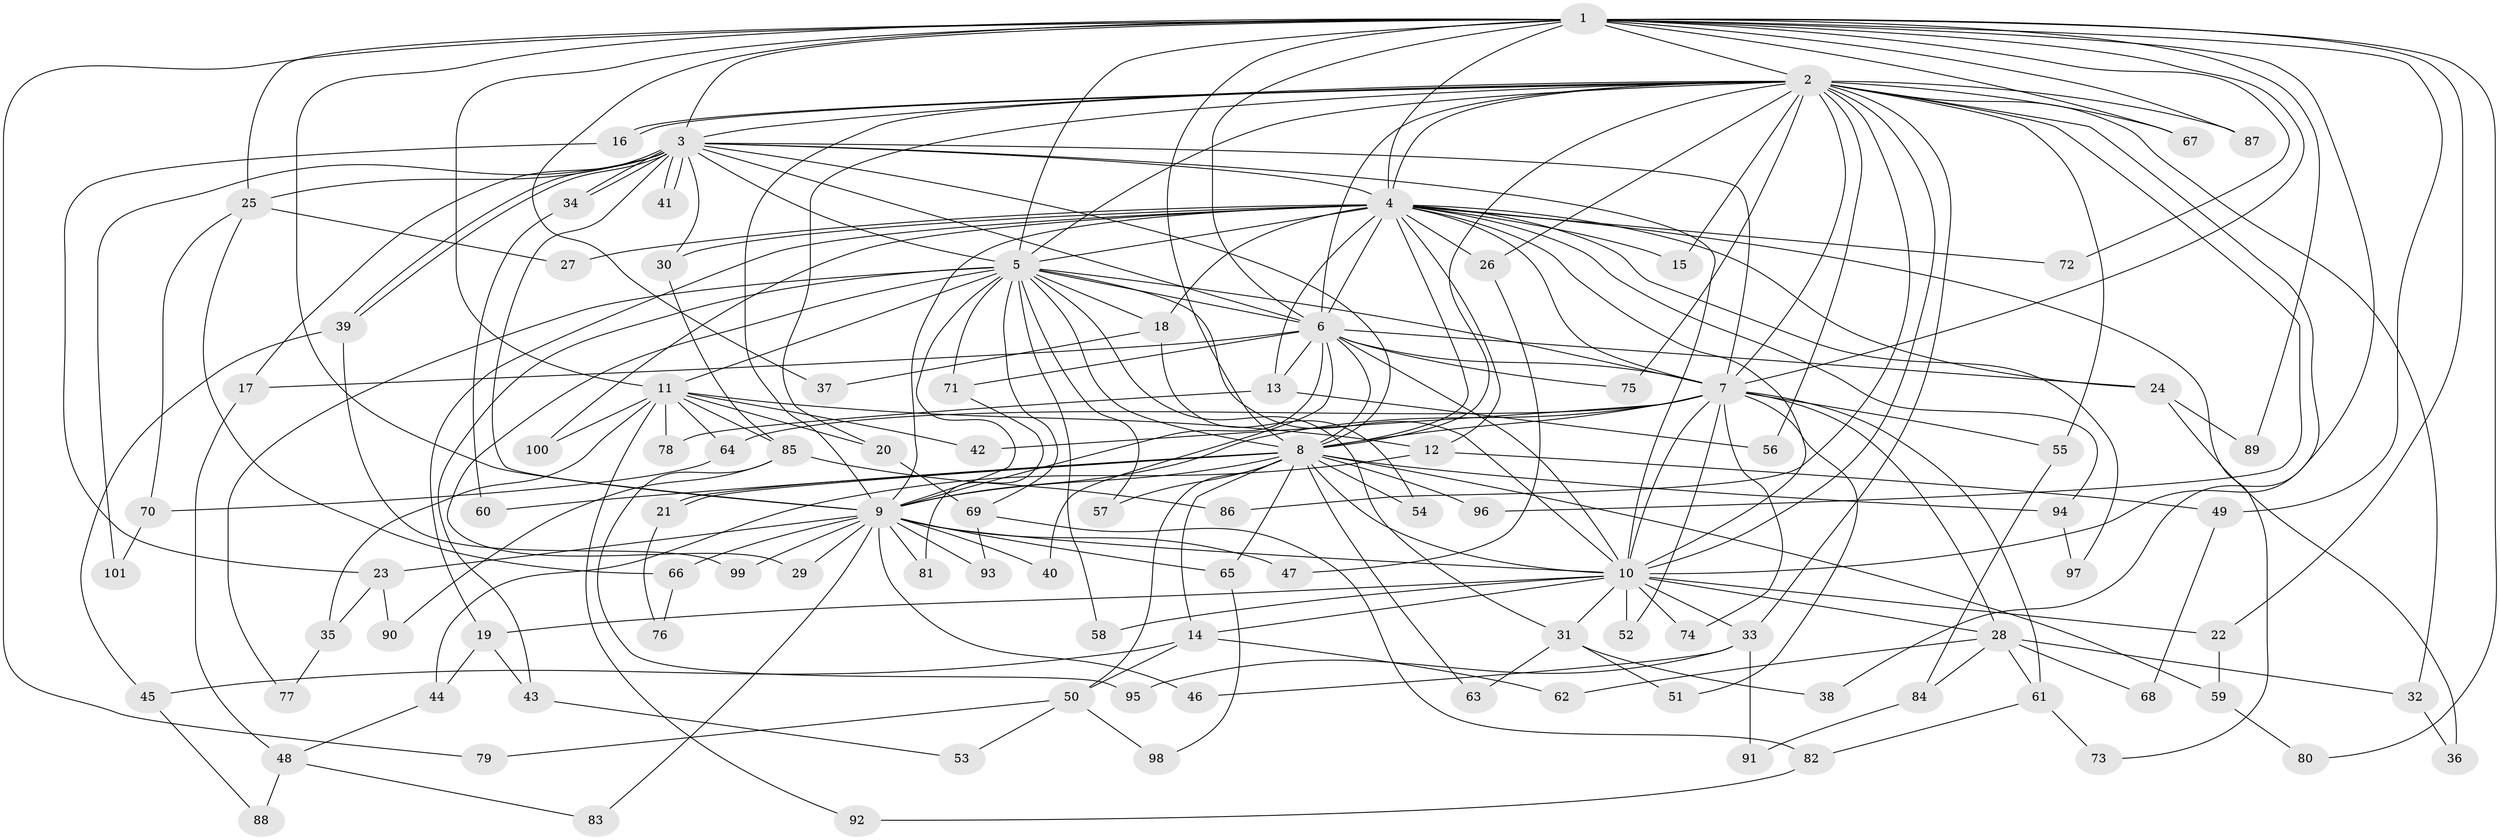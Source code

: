 // Generated by graph-tools (version 1.1) at 2025/25/03/09/25 03:25:36]
// undirected, 101 vertices, 227 edges
graph export_dot {
graph [start="1"]
  node [color=gray90,style=filled];
  1;
  2;
  3;
  4;
  5;
  6;
  7;
  8;
  9;
  10;
  11;
  12;
  13;
  14;
  15;
  16;
  17;
  18;
  19;
  20;
  21;
  22;
  23;
  24;
  25;
  26;
  27;
  28;
  29;
  30;
  31;
  32;
  33;
  34;
  35;
  36;
  37;
  38;
  39;
  40;
  41;
  42;
  43;
  44;
  45;
  46;
  47;
  48;
  49;
  50;
  51;
  52;
  53;
  54;
  55;
  56;
  57;
  58;
  59;
  60;
  61;
  62;
  63;
  64;
  65;
  66;
  67;
  68;
  69;
  70;
  71;
  72;
  73;
  74;
  75;
  76;
  77;
  78;
  79;
  80;
  81;
  82;
  83;
  84;
  85;
  86;
  87;
  88;
  89;
  90;
  91;
  92;
  93;
  94;
  95;
  96;
  97;
  98;
  99;
  100;
  101;
  1 -- 2;
  1 -- 3;
  1 -- 4;
  1 -- 5;
  1 -- 6;
  1 -- 7;
  1 -- 8;
  1 -- 9;
  1 -- 10;
  1 -- 11;
  1 -- 22;
  1 -- 25;
  1 -- 37;
  1 -- 49;
  1 -- 67;
  1 -- 72;
  1 -- 79;
  1 -- 80;
  1 -- 87;
  1 -- 89;
  2 -- 3;
  2 -- 4;
  2 -- 5;
  2 -- 6;
  2 -- 7;
  2 -- 8;
  2 -- 9;
  2 -- 10;
  2 -- 15;
  2 -- 16;
  2 -- 16;
  2 -- 20;
  2 -- 26;
  2 -- 32;
  2 -- 33;
  2 -- 38;
  2 -- 55;
  2 -- 56;
  2 -- 67;
  2 -- 75;
  2 -- 86;
  2 -- 87;
  2 -- 96;
  3 -- 4;
  3 -- 5;
  3 -- 6;
  3 -- 7;
  3 -- 8;
  3 -- 9;
  3 -- 10;
  3 -- 17;
  3 -- 25;
  3 -- 30;
  3 -- 34;
  3 -- 34;
  3 -- 39;
  3 -- 39;
  3 -- 41;
  3 -- 41;
  3 -- 101;
  4 -- 5;
  4 -- 6;
  4 -- 7;
  4 -- 8;
  4 -- 9;
  4 -- 10;
  4 -- 12;
  4 -- 13;
  4 -- 15;
  4 -- 18;
  4 -- 19;
  4 -- 24;
  4 -- 26;
  4 -- 27;
  4 -- 30;
  4 -- 72;
  4 -- 73;
  4 -- 94;
  4 -- 97;
  4 -- 100;
  5 -- 6;
  5 -- 7;
  5 -- 8;
  5 -- 9;
  5 -- 10;
  5 -- 11;
  5 -- 18;
  5 -- 29;
  5 -- 31;
  5 -- 43;
  5 -- 57;
  5 -- 58;
  5 -- 69;
  5 -- 71;
  5 -- 77;
  6 -- 7;
  6 -- 8;
  6 -- 9;
  6 -- 10;
  6 -- 13;
  6 -- 17;
  6 -- 24;
  6 -- 40;
  6 -- 71;
  6 -- 75;
  7 -- 8;
  7 -- 9;
  7 -- 10;
  7 -- 28;
  7 -- 42;
  7 -- 51;
  7 -- 52;
  7 -- 55;
  7 -- 61;
  7 -- 64;
  7 -- 74;
  8 -- 9;
  8 -- 10;
  8 -- 14;
  8 -- 21;
  8 -- 21;
  8 -- 50;
  8 -- 54;
  8 -- 57;
  8 -- 59;
  8 -- 60;
  8 -- 63;
  8 -- 65;
  8 -- 94;
  8 -- 96;
  9 -- 10;
  9 -- 23;
  9 -- 29;
  9 -- 40;
  9 -- 46;
  9 -- 47;
  9 -- 65;
  9 -- 66;
  9 -- 81;
  9 -- 83;
  9 -- 93;
  9 -- 99;
  10 -- 14;
  10 -- 19;
  10 -- 22;
  10 -- 28;
  10 -- 31;
  10 -- 33;
  10 -- 52;
  10 -- 58;
  10 -- 74;
  11 -- 12;
  11 -- 20;
  11 -- 35;
  11 -- 42;
  11 -- 64;
  11 -- 78;
  11 -- 85;
  11 -- 92;
  11 -- 100;
  12 -- 44;
  12 -- 49;
  13 -- 56;
  13 -- 78;
  14 -- 45;
  14 -- 50;
  14 -- 62;
  16 -- 23;
  17 -- 48;
  18 -- 37;
  18 -- 54;
  19 -- 43;
  19 -- 44;
  20 -- 69;
  21 -- 76;
  22 -- 59;
  23 -- 35;
  23 -- 90;
  24 -- 36;
  24 -- 89;
  25 -- 27;
  25 -- 66;
  25 -- 70;
  26 -- 47;
  28 -- 32;
  28 -- 61;
  28 -- 62;
  28 -- 68;
  28 -- 84;
  30 -- 85;
  31 -- 38;
  31 -- 51;
  31 -- 63;
  32 -- 36;
  33 -- 46;
  33 -- 91;
  33 -- 95;
  34 -- 60;
  35 -- 77;
  39 -- 45;
  39 -- 99;
  43 -- 53;
  44 -- 48;
  45 -- 88;
  48 -- 83;
  48 -- 88;
  49 -- 68;
  50 -- 53;
  50 -- 79;
  50 -- 98;
  55 -- 84;
  59 -- 80;
  61 -- 73;
  61 -- 82;
  64 -- 70;
  65 -- 98;
  66 -- 76;
  69 -- 82;
  69 -- 93;
  70 -- 101;
  71 -- 81;
  82 -- 92;
  84 -- 91;
  85 -- 86;
  85 -- 90;
  85 -- 95;
  94 -- 97;
}
